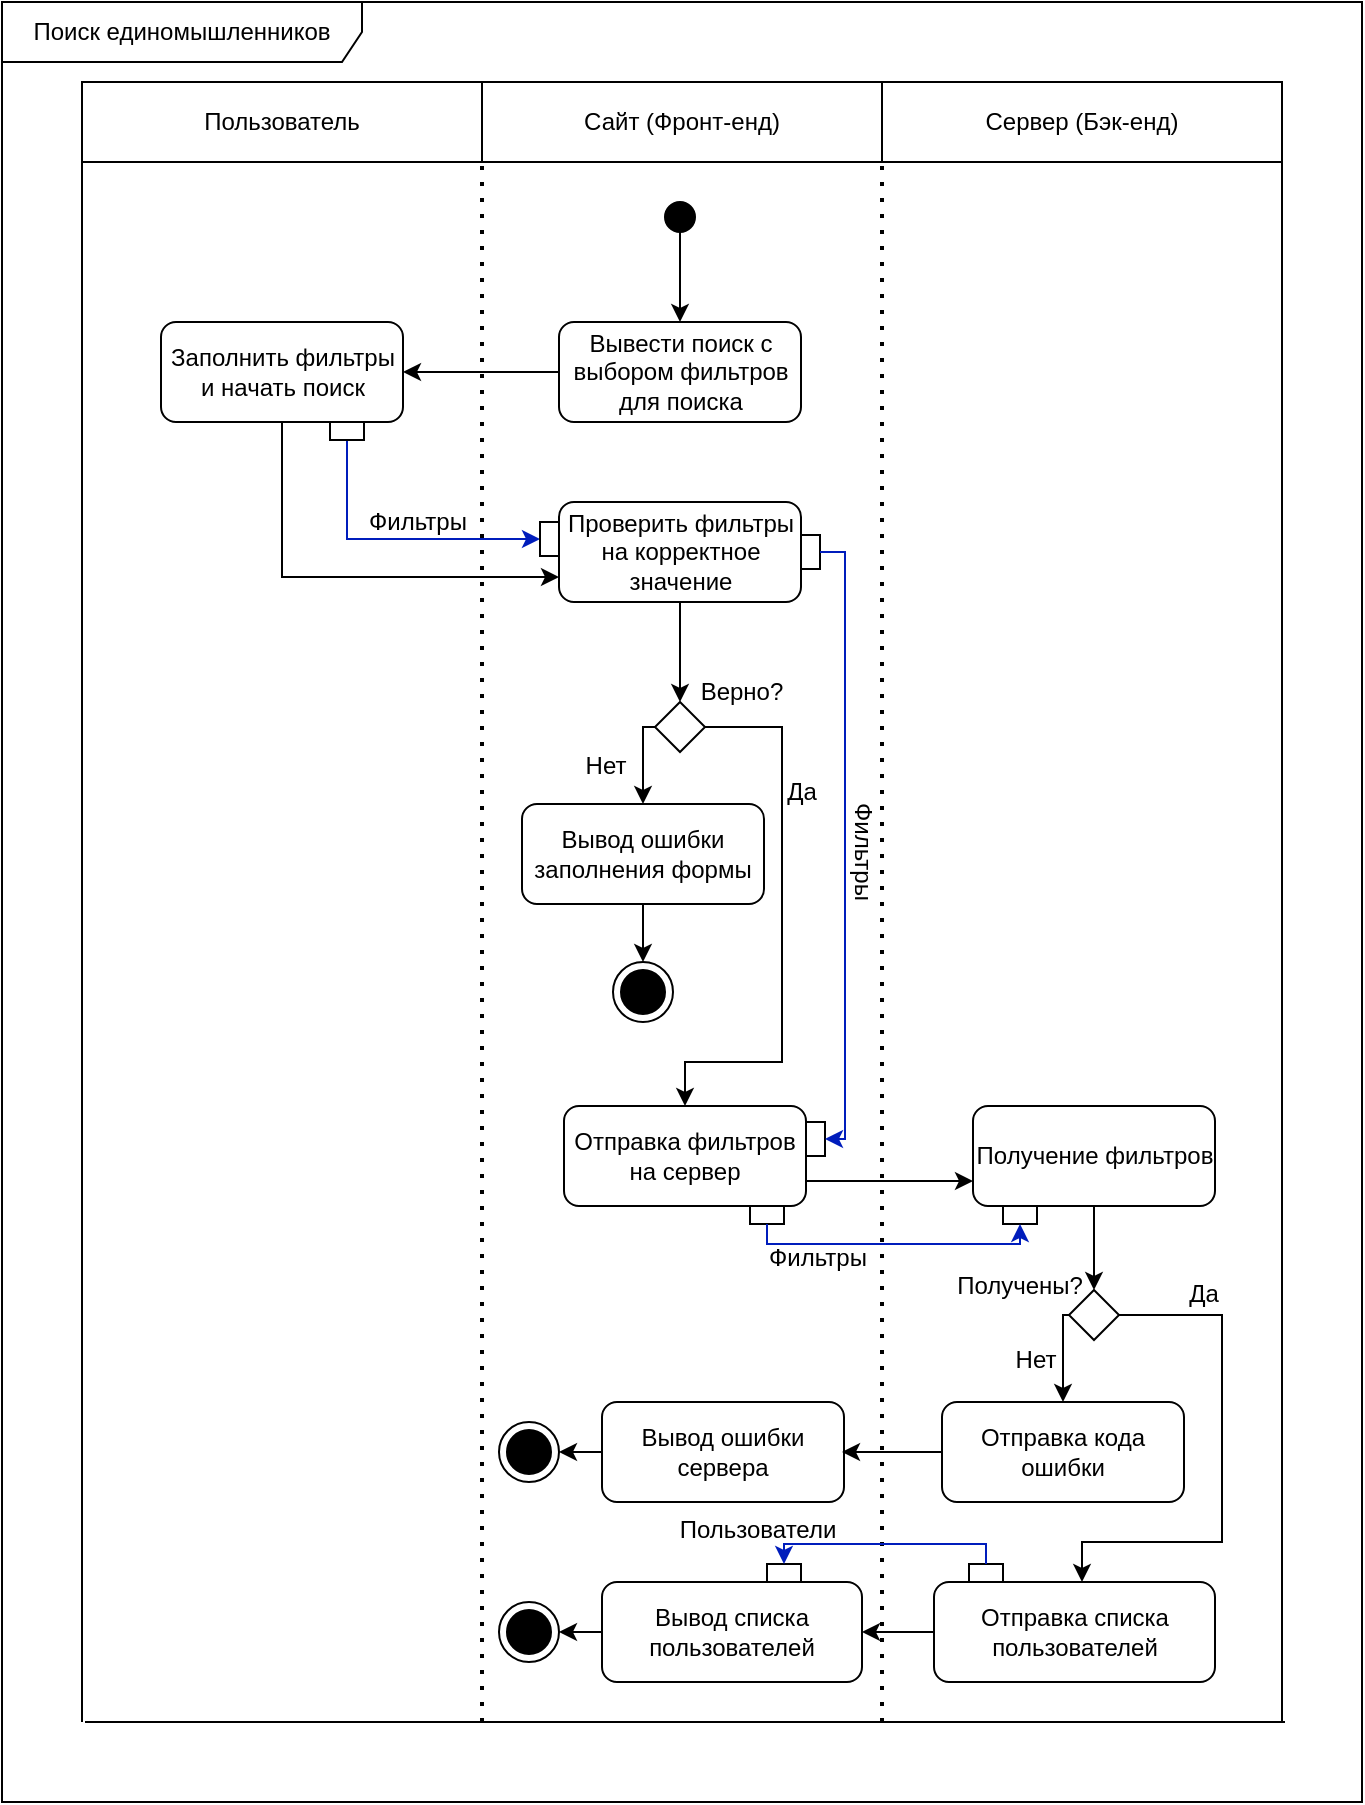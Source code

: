 <mxfile version="22.1.4" type="device">
  <diagram id="RIsx4OWrCgGug_Piqi56" name="Страница — 1">
    <mxGraphModel dx="2177" dy="1266" grid="1" gridSize="10" guides="1" tooltips="1" connect="1" arrows="1" fold="1" page="1" pageScale="1" pageWidth="827" pageHeight="1169" math="0" shadow="0">
      <root>
        <mxCell id="0" />
        <mxCell id="1" parent="0" />
        <mxCell id="4a9bZZS92-BhcnEdYSsW-15" value="" style="ellipse;fillColor=strokeColor;html=1;" parent="1" vertex="1">
          <mxGeometry x="371.5" y="100" width="15" height="15" as="geometry" />
        </mxCell>
        <mxCell id="4a9bZZS92-BhcnEdYSsW-21" value="Пользователь" style="text;html=1;strokeColor=default;fillColor=none;align=center;verticalAlign=middle;whiteSpace=wrap;rounded=0;" parent="1" vertex="1">
          <mxGeometry x="80" y="40" width="200" height="40" as="geometry" />
        </mxCell>
        <mxCell id="4a9bZZS92-BhcnEdYSsW-22" value="Сайт (Фронт-енд)" style="text;html=1;strokeColor=default;fillColor=none;align=center;verticalAlign=middle;whiteSpace=wrap;rounded=0;" parent="1" vertex="1">
          <mxGeometry x="280" y="40" width="200" height="40" as="geometry" />
        </mxCell>
        <mxCell id="4a9bZZS92-BhcnEdYSsW-23" value="Сервер (Бэк-енд)" style="text;html=1;strokeColor=default;fillColor=none;align=center;verticalAlign=middle;whiteSpace=wrap;rounded=0;" parent="1" vertex="1">
          <mxGeometry x="480" y="40" width="200" height="40" as="geometry" />
        </mxCell>
        <mxCell id="4a9bZZS92-BhcnEdYSsW-24" value="" style="endArrow=classic;html=1;rounded=0;exitX=0.5;exitY=1;exitDx=0;exitDy=0;" parent="1" source="4a9bZZS92-BhcnEdYSsW-15" edge="1">
          <mxGeometry width="50" height="50" relative="1" as="geometry">
            <mxPoint x="339" y="350" as="sourcePoint" />
            <mxPoint x="379" y="160" as="targetPoint" />
          </mxGeometry>
        </mxCell>
        <mxCell id="4a9bZZS92-BhcnEdYSsW-26" value="Вывести поиск с выбором фильтров для поиска" style="text;html=1;strokeColor=default;fillColor=none;align=center;verticalAlign=middle;whiteSpace=wrap;rounded=1;" parent="1" vertex="1">
          <mxGeometry x="318.5" y="160" width="121" height="50" as="geometry" />
        </mxCell>
        <mxCell id="4a9bZZS92-BhcnEdYSsW-27" value="" style="endArrow=classic;html=1;rounded=0;exitX=0;exitY=0.5;exitDx=0;exitDy=0;entryX=1;entryY=0.5;entryDx=0;entryDy=0;" parent="1" source="4a9bZZS92-BhcnEdYSsW-26" target="4a9bZZS92-BhcnEdYSsW-28" edge="1">
          <mxGeometry width="50" height="50" relative="1" as="geometry">
            <mxPoint x="320" y="350" as="sourcePoint" />
            <mxPoint x="240" y="185" as="targetPoint" />
          </mxGeometry>
        </mxCell>
        <mxCell id="4a9bZZS92-BhcnEdYSsW-28" value="Заполнить фильтры и начать поиск" style="text;html=1;strokeColor=default;fillColor=none;align=center;verticalAlign=middle;whiteSpace=wrap;rounded=1;" parent="1" vertex="1">
          <mxGeometry x="119.5" y="160" width="121" height="50" as="geometry" />
        </mxCell>
        <mxCell id="4a9bZZS92-BhcnEdYSsW-29" value="" style="endArrow=classic;html=1;rounded=0;exitX=0.5;exitY=1;exitDx=0;exitDy=0;entryX=0;entryY=0.75;entryDx=0;entryDy=0;edgeStyle=orthogonalEdgeStyle;" parent="1" source="4a9bZZS92-BhcnEdYSsW-28" target="4a9bZZS92-BhcnEdYSsW-30" edge="1">
          <mxGeometry width="50" height="50" relative="1" as="geometry">
            <mxPoint x="310" y="195" as="sourcePoint" />
            <mxPoint x="270" y="280" as="targetPoint" />
          </mxGeometry>
        </mxCell>
        <mxCell id="4a9bZZS92-BhcnEdYSsW-30" value="Проверить фильтры на корректное значение" style="text;html=1;strokeColor=default;fillColor=none;align=center;verticalAlign=middle;whiteSpace=wrap;rounded=1;" parent="1" vertex="1">
          <mxGeometry x="318.5" y="250" width="121" height="50" as="geometry" />
        </mxCell>
        <mxCell id="4a9bZZS92-BhcnEdYSsW-31" value="" style="endArrow=classic;html=1;rounded=0;exitX=0.5;exitY=1;exitDx=0;exitDy=0;entryX=0.5;entryY=0;entryDx=0;entryDy=0;" parent="1" source="4a9bZZS92-BhcnEdYSsW-30" target="4a9bZZS92-BhcnEdYSsW-32" edge="1">
          <mxGeometry width="50" height="50" relative="1" as="geometry">
            <mxPoint x="383" y="450" as="sourcePoint" />
            <mxPoint x="379" y="350" as="targetPoint" />
          </mxGeometry>
        </mxCell>
        <mxCell id="4a9bZZS92-BhcnEdYSsW-35" style="edgeStyle=orthogonalEdgeStyle;rounded=0;orthogonalLoop=1;jettySize=auto;html=1;exitX=1;exitY=0.5;exitDx=0;exitDy=0;entryX=0.5;entryY=0;entryDx=0;entryDy=0;" parent="1" source="4a9bZZS92-BhcnEdYSsW-32" target="4a9bZZS92-BhcnEdYSsW-44" edge="1">
          <mxGeometry relative="1" as="geometry">
            <mxPoint x="379" y="480" as="targetPoint" />
            <Array as="points">
              <mxPoint x="430" y="363" />
              <mxPoint x="430" y="530" />
              <mxPoint x="382" y="530" />
            </Array>
          </mxGeometry>
        </mxCell>
        <mxCell id="4a9bZZS92-BhcnEdYSsW-36" style="edgeStyle=orthogonalEdgeStyle;rounded=0;orthogonalLoop=1;jettySize=auto;html=1;exitX=0.5;exitY=1;exitDx=0;exitDy=0;entryX=0.5;entryY=0;entryDx=0;entryDy=0;" parent="1" source="4a9bZZS92-BhcnEdYSsW-55" target="4a9bZZS92-BhcnEdYSsW-40" edge="1">
          <mxGeometry relative="1" as="geometry">
            <mxPoint x="329" y="420" as="targetPoint" />
          </mxGeometry>
        </mxCell>
        <mxCell id="4a9bZZS92-BhcnEdYSsW-32" value="" style="rhombus;whiteSpace=wrap;html=1;" parent="1" vertex="1">
          <mxGeometry x="366.5" y="350" width="25" height="25" as="geometry" />
        </mxCell>
        <mxCell id="4a9bZZS92-BhcnEdYSsW-37" value="Верно?" style="text;html=1;strokeColor=none;fillColor=none;align=center;verticalAlign=middle;whiteSpace=wrap;rounded=0;" parent="1" vertex="1">
          <mxGeometry x="379.5" y="330" width="60" height="30" as="geometry" />
        </mxCell>
        <mxCell id="4a9bZZS92-BhcnEdYSsW-38" value="Нет" style="text;html=1;strokeColor=none;fillColor=none;align=center;verticalAlign=middle;whiteSpace=wrap;rounded=0;" parent="1" vertex="1">
          <mxGeometry x="312" y="367" width="60" height="30" as="geometry" />
        </mxCell>
        <mxCell id="4a9bZZS92-BhcnEdYSsW-39" value="Да" style="text;html=1;strokeColor=none;fillColor=none;align=center;verticalAlign=middle;whiteSpace=wrap;rounded=0;" parent="1" vertex="1">
          <mxGeometry x="410" y="380" width="60" height="30" as="geometry" />
        </mxCell>
        <mxCell id="4a9bZZS92-BhcnEdYSsW-40" value="" style="ellipse;html=1;shape=endState;fillColor=strokeColor;" parent="1" vertex="1">
          <mxGeometry x="345.5" y="480" width="30" height="30" as="geometry" />
        </mxCell>
        <mxCell id="4a9bZZS92-BhcnEdYSsW-41" value="" style="endArrow=none;dashed=1;html=1;dashPattern=1 3;strokeWidth=2;rounded=0;entryX=0;entryY=1;entryDx=0;entryDy=0;" parent="1" target="4a9bZZS92-BhcnEdYSsW-22" edge="1">
          <mxGeometry width="50" height="50" relative="1" as="geometry">
            <mxPoint x="280" y="860" as="sourcePoint" />
            <mxPoint x="370" y="300" as="targetPoint" />
          </mxGeometry>
        </mxCell>
        <mxCell id="4a9bZZS92-BhcnEdYSsW-42" value="" style="endArrow=none;dashed=1;html=1;dashPattern=1 3;strokeWidth=2;rounded=0;entryX=0;entryY=1;entryDx=0;entryDy=0;" parent="1" edge="1">
          <mxGeometry width="50" height="50" relative="1" as="geometry">
            <mxPoint x="480" y="860" as="sourcePoint" />
            <mxPoint x="480" y="80" as="targetPoint" />
          </mxGeometry>
        </mxCell>
        <mxCell id="4a9bZZS92-BhcnEdYSsW-43" value="" style="endArrow=none;html=1;rounded=0;entryX=0;entryY=1;entryDx=0;entryDy=0;" parent="1" target="4a9bZZS92-BhcnEdYSsW-21" edge="1">
          <mxGeometry width="50" height="50" relative="1" as="geometry">
            <mxPoint x="80" y="860" as="sourcePoint" />
            <mxPoint x="370" y="300" as="targetPoint" />
          </mxGeometry>
        </mxCell>
        <mxCell id="4a9bZZS92-BhcnEdYSsW-44" value="Отправка фильтров на сервер" style="text;html=1;strokeColor=default;fillColor=none;align=center;verticalAlign=middle;whiteSpace=wrap;rounded=1;" parent="1" vertex="1">
          <mxGeometry x="321" y="552" width="121" height="50" as="geometry" />
        </mxCell>
        <mxCell id="4a9bZZS92-BhcnEdYSsW-45" value="" style="endArrow=classic;html=1;rounded=0;exitX=1;exitY=0.75;exitDx=0;exitDy=0;entryX=0;entryY=0.75;entryDx=0;entryDy=0;" parent="1" source="4a9bZZS92-BhcnEdYSsW-44" target="4a9bZZS92-BhcnEdYSsW-46" edge="1">
          <mxGeometry width="50" height="50" relative="1" as="geometry">
            <mxPoint x="510" y="550" as="sourcePoint" />
            <mxPoint x="460" y="505" as="targetPoint" />
          </mxGeometry>
        </mxCell>
        <mxCell id="4a9bZZS92-BhcnEdYSsW-46" value="Получение фильтров" style="text;html=1;strokeColor=default;fillColor=none;align=center;verticalAlign=middle;whiteSpace=wrap;rounded=1;" parent="1" vertex="1">
          <mxGeometry x="525.5" y="552" width="121" height="50" as="geometry" />
        </mxCell>
        <mxCell id="4a9bZZS92-BhcnEdYSsW-47" value="" style="endArrow=classic;html=1;rounded=0;exitX=0.5;exitY=1;exitDx=0;exitDy=0;entryX=0.5;entryY=0;entryDx=0;entryDy=0;" parent="1" source="4a9bZZS92-BhcnEdYSsW-46" target="4a9bZZS92-BhcnEdYSsW-48" edge="1">
          <mxGeometry width="50" height="50" relative="1" as="geometry">
            <mxPoint x="585.5" y="622" as="sourcePoint" />
            <mxPoint x="586" y="642" as="targetPoint" />
          </mxGeometry>
        </mxCell>
        <mxCell id="4a9bZZS92-BhcnEdYSsW-51" style="edgeStyle=orthogonalEdgeStyle;rounded=0;orthogonalLoop=1;jettySize=auto;html=1;exitX=1;exitY=0.5;exitDx=0;exitDy=0;entryX=0.5;entryY=0;entryDx=0;entryDy=0;" parent="1" source="4a9bZZS92-BhcnEdYSsW-48" edge="1">
          <mxGeometry relative="1" as="geometry">
            <mxPoint x="580" y="790" as="targetPoint" />
            <Array as="points">
              <mxPoint x="650" y="657" />
              <mxPoint x="650" y="770" />
              <mxPoint x="580" y="770" />
            </Array>
          </mxGeometry>
        </mxCell>
        <mxCell id="4a9bZZS92-BhcnEdYSsW-53" style="edgeStyle=orthogonalEdgeStyle;rounded=0;orthogonalLoop=1;jettySize=auto;html=1;exitX=0;exitY=0.5;exitDx=0;exitDy=0;entryX=0.5;entryY=0;entryDx=0;entryDy=0;" parent="1" source="4a9bZZS92-BhcnEdYSsW-48" target="4a9bZZS92-BhcnEdYSsW-58" edge="1">
          <mxGeometry relative="1" as="geometry">
            <mxPoint x="542.75" y="702" as="targetPoint" />
            <Array as="points">
              <mxPoint x="570" y="657" />
            </Array>
          </mxGeometry>
        </mxCell>
        <mxCell id="4a9bZZS92-BhcnEdYSsW-48" value="" style="rhombus;whiteSpace=wrap;html=1;" parent="1" vertex="1">
          <mxGeometry x="573.5" y="644" width="25" height="25" as="geometry" />
        </mxCell>
        <mxCell id="4a9bZZS92-BhcnEdYSsW-49" value="Получены?" style="text;html=1;strokeColor=none;fillColor=none;align=center;verticalAlign=middle;whiteSpace=wrap;rounded=0;" parent="1" vertex="1">
          <mxGeometry x="519" y="629" width="60" height="25" as="geometry" />
        </mxCell>
        <mxCell id="4a9bZZS92-BhcnEdYSsW-56" value="" style="edgeStyle=orthogonalEdgeStyle;rounded=0;orthogonalLoop=1;jettySize=auto;html=1;exitX=0;exitY=0.5;exitDx=0;exitDy=0;entryX=0.5;entryY=0;entryDx=0;entryDy=0;" parent="1" source="4a9bZZS92-BhcnEdYSsW-32" target="4a9bZZS92-BhcnEdYSsW-55" edge="1">
          <mxGeometry relative="1" as="geometry">
            <mxPoint x="325" y="480" as="targetPoint" />
            <mxPoint x="367" y="363" as="sourcePoint" />
          </mxGeometry>
        </mxCell>
        <mxCell id="4a9bZZS92-BhcnEdYSsW-55" value="Вывод ошибки заполнения формы" style="text;html=1;strokeColor=default;fillColor=none;align=center;verticalAlign=middle;whiteSpace=wrap;rounded=1;" parent="1" vertex="1">
          <mxGeometry x="300" y="401" width="121" height="50" as="geometry" />
        </mxCell>
        <mxCell id="4a9bZZS92-BhcnEdYSsW-57" value="Нет" style="text;html=1;strokeColor=none;fillColor=none;align=center;verticalAlign=middle;whiteSpace=wrap;rounded=0;" parent="1" vertex="1">
          <mxGeometry x="527" y="664" width="60" height="30" as="geometry" />
        </mxCell>
        <mxCell id="4a9bZZS92-BhcnEdYSsW-58" value="Отправка кода ошибки" style="text;html=1;strokeColor=default;fillColor=none;align=center;verticalAlign=middle;whiteSpace=wrap;rounded=1;" parent="1" vertex="1">
          <mxGeometry x="510" y="700" width="121" height="50" as="geometry" />
        </mxCell>
        <mxCell id="4a9bZZS92-BhcnEdYSsW-60" value="" style="endArrow=none;html=1;rounded=0;entryX=0;entryY=1;entryDx=0;entryDy=0;" parent="1" edge="1">
          <mxGeometry width="50" height="50" relative="1" as="geometry">
            <mxPoint x="680" y="860" as="sourcePoint" />
            <mxPoint x="680" y="80" as="targetPoint" />
          </mxGeometry>
        </mxCell>
        <mxCell id="4a9bZZS92-BhcnEdYSsW-61" value="Да" style="text;html=1;strokeColor=none;fillColor=none;align=center;verticalAlign=middle;whiteSpace=wrap;rounded=0;" parent="1" vertex="1">
          <mxGeometry x="611" y="631" width="60" height="30" as="geometry" />
        </mxCell>
        <mxCell id="4a9bZZS92-BhcnEdYSsW-63" value="" style="endArrow=classic;html=1;rounded=0;exitX=0;exitY=0.5;exitDx=0;exitDy=0;" parent="1" source="4a9bZZS92-BhcnEdYSsW-58" edge="1">
          <mxGeometry width="50" height="50" relative="1" as="geometry">
            <mxPoint x="318.5" y="710" as="sourcePoint" />
            <mxPoint x="460" y="725" as="targetPoint" />
          </mxGeometry>
        </mxCell>
        <mxCell id="4a9bZZS92-BhcnEdYSsW-66" style="edgeStyle=orthogonalEdgeStyle;rounded=0;orthogonalLoop=1;jettySize=auto;html=1;exitX=0;exitY=0.5;exitDx=0;exitDy=0;entryX=1;entryY=0.5;entryDx=0;entryDy=0;" parent="1" source="4a9bZZS92-BhcnEdYSsW-64" target="4a9bZZS92-BhcnEdYSsW-65" edge="1">
          <mxGeometry relative="1" as="geometry" />
        </mxCell>
        <mxCell id="4a9bZZS92-BhcnEdYSsW-64" value="Вывод ошибки сервера" style="text;html=1;strokeColor=default;fillColor=none;align=center;verticalAlign=middle;whiteSpace=wrap;rounded=1;" parent="1" vertex="1">
          <mxGeometry x="340" y="700" width="121" height="50" as="geometry" />
        </mxCell>
        <mxCell id="4a9bZZS92-BhcnEdYSsW-65" value="" style="ellipse;html=1;shape=endState;fillColor=strokeColor;" parent="1" vertex="1">
          <mxGeometry x="288.5" y="710" width="30" height="30" as="geometry" />
        </mxCell>
        <mxCell id="4a9bZZS92-BhcnEdYSsW-73" style="edgeStyle=orthogonalEdgeStyle;rounded=0;orthogonalLoop=1;jettySize=auto;html=1;exitX=0;exitY=0.5;exitDx=0;exitDy=0;entryX=1;entryY=0.5;entryDx=0;entryDy=0;" parent="1" source="4a9bZZS92-BhcnEdYSsW-71" target="4a9bZZS92-BhcnEdYSsW-72" edge="1">
          <mxGeometry relative="1" as="geometry">
            <Array as="points">
              <mxPoint x="480" y="815" />
              <mxPoint x="480" y="815" />
            </Array>
          </mxGeometry>
        </mxCell>
        <mxCell id="4a9bZZS92-BhcnEdYSsW-71" value="Отправка списка пользователей" style="text;html=1;strokeColor=default;fillColor=none;align=center;verticalAlign=middle;whiteSpace=wrap;rounded=1;" parent="1" vertex="1">
          <mxGeometry x="506" y="790" width="140.5" height="50" as="geometry" />
        </mxCell>
        <mxCell id="4a9bZZS92-BhcnEdYSsW-72" value="Вывод списка пользователей" style="text;html=1;strokeColor=default;fillColor=none;align=center;verticalAlign=middle;whiteSpace=wrap;rounded=1;" parent="1" vertex="1">
          <mxGeometry x="340" y="790" width="130" height="50" as="geometry" />
        </mxCell>
        <mxCell id="4a9bZZS92-BhcnEdYSsW-95" value="" style="endArrow=none;html=1;rounded=0;" parent="1" edge="1">
          <mxGeometry width="50" height="50" relative="1" as="geometry">
            <mxPoint x="81.5" y="860" as="sourcePoint" />
            <mxPoint x="681.5" y="860" as="targetPoint" />
          </mxGeometry>
        </mxCell>
        <mxCell id="01D0WKEzNjMwUzCxD3XC-1" value="" style="ellipse;html=1;shape=endState;fillColor=strokeColor;" parent="1" vertex="1">
          <mxGeometry x="288.5" y="800" width="30" height="30" as="geometry" />
        </mxCell>
        <mxCell id="01D0WKEzNjMwUzCxD3XC-2" style="edgeStyle=orthogonalEdgeStyle;rounded=0;orthogonalLoop=1;jettySize=auto;html=1;entryX=1;entryY=0.5;entryDx=0;entryDy=0;" parent="1" target="01D0WKEzNjMwUzCxD3XC-1" edge="1">
          <mxGeometry relative="1" as="geometry">
            <mxPoint x="340" y="815" as="sourcePoint" />
            <mxPoint x="329" y="735" as="targetPoint" />
          </mxGeometry>
        </mxCell>
        <mxCell id="01D0WKEzNjMwUzCxD3XC-4" value="Поиск единомышленников" style="shape=umlFrame;whiteSpace=wrap;html=1;pointerEvents=0;width=180;height=30;" parent="1" vertex="1">
          <mxGeometry x="40" width="680" height="900" as="geometry" />
        </mxCell>
        <mxCell id="zd78l-nvuk4vumnfqibU-2" value="" style="endArrow=classic;html=1;rounded=0;exitX=0.5;exitY=1;exitDx=0;exitDy=0;entryX=0;entryY=0.5;entryDx=0;entryDy=0;fillColor=#0050ef;strokeColor=#001DBC;edgeStyle=orthogonalEdgeStyle;" edge="1" parent="1" source="zd78l-nvuk4vumnfqibU-12" target="zd78l-nvuk4vumnfqibU-3">
          <mxGeometry width="50" height="50" relative="1" as="geometry">
            <mxPoint x="211.75" y="220.25" as="sourcePoint" />
            <mxPoint x="244" y="260" as="targetPoint" />
          </mxGeometry>
        </mxCell>
        <mxCell id="zd78l-nvuk4vumnfqibU-3" value="" style="rounded=0;whiteSpace=wrap;html=1;rotation=0;" vertex="1" parent="1">
          <mxGeometry x="309" y="260" width="9.5" height="17" as="geometry" />
        </mxCell>
        <mxCell id="zd78l-nvuk4vumnfqibU-4" value="Фильтры" style="text;html=1;strokeColor=none;fillColor=none;align=center;verticalAlign=middle;whiteSpace=wrap;rounded=0;" vertex="1" parent="1">
          <mxGeometry x="218" y="245" width="60" height="30" as="geometry" />
        </mxCell>
        <mxCell id="zd78l-nvuk4vumnfqibU-5" value="" style="rounded=0;whiteSpace=wrap;html=1;rotation=0;" vertex="1" parent="1">
          <mxGeometry x="439.5" y="266.5" width="9.5" height="17" as="geometry" />
        </mxCell>
        <mxCell id="zd78l-nvuk4vumnfqibU-6" value="" style="rounded=0;whiteSpace=wrap;html=1;rotation=0;" vertex="1" parent="1">
          <mxGeometry x="442" y="560" width="9.5" height="17" as="geometry" />
        </mxCell>
        <mxCell id="zd78l-nvuk4vumnfqibU-8" value="" style="endArrow=classic;html=1;rounded=0;exitX=1;exitY=0.5;exitDx=0;exitDy=0;entryX=1;entryY=0.5;entryDx=0;entryDy=0;fillColor=#0050ef;strokeColor=#001DBC;edgeStyle=orthogonalEdgeStyle;" edge="1" parent="1" source="zd78l-nvuk4vumnfqibU-5" target="zd78l-nvuk4vumnfqibU-6">
          <mxGeometry width="50" height="50" relative="1" as="geometry">
            <mxPoint x="274.5" y="320.5" as="sourcePoint" />
            <mxPoint x="371.5" y="369.5" as="targetPoint" />
          </mxGeometry>
        </mxCell>
        <mxCell id="zd78l-nvuk4vumnfqibU-9" value="Фильтры" style="text;html=1;strokeColor=none;fillColor=none;align=center;verticalAlign=middle;whiteSpace=wrap;rounded=0;rotation=90;" vertex="1" parent="1">
          <mxGeometry x="447" y="412" width="47" height="26" as="geometry" />
        </mxCell>
        <mxCell id="zd78l-nvuk4vumnfqibU-11" value="" style="rounded=0;whiteSpace=wrap;html=1;rotation=0;" vertex="1" parent="1">
          <mxGeometry x="414" y="602" width="17" height="9" as="geometry" />
        </mxCell>
        <mxCell id="zd78l-nvuk4vumnfqibU-12" value="" style="rounded=0;whiteSpace=wrap;html=1;rotation=0;" vertex="1" parent="1">
          <mxGeometry x="204" y="210" width="17" height="9" as="geometry" />
        </mxCell>
        <mxCell id="zd78l-nvuk4vumnfqibU-13" value="" style="rounded=0;whiteSpace=wrap;html=1;rotation=0;" vertex="1" parent="1">
          <mxGeometry x="540.5" y="602" width="17" height="9" as="geometry" />
        </mxCell>
        <mxCell id="zd78l-nvuk4vumnfqibU-15" value="" style="endArrow=classic;html=1;rounded=0;exitX=0.5;exitY=1;exitDx=0;exitDy=0;entryX=0.5;entryY=1;entryDx=0;entryDy=0;fillColor=#0050ef;strokeColor=#001DBC;edgeStyle=orthogonalEdgeStyle;" edge="1" parent="1" source="zd78l-nvuk4vumnfqibU-11" target="zd78l-nvuk4vumnfqibU-13">
          <mxGeometry width="50" height="50" relative="1" as="geometry">
            <mxPoint x="364.5" y="644" as="sourcePoint" />
            <mxPoint x="460.5" y="694" as="targetPoint" />
          </mxGeometry>
        </mxCell>
        <mxCell id="zd78l-nvuk4vumnfqibU-16" value="Фильтры" style="text;html=1;strokeColor=none;fillColor=none;align=center;verticalAlign=middle;whiteSpace=wrap;rounded=0;" vertex="1" parent="1">
          <mxGeometry x="418" y="613" width="60" height="30" as="geometry" />
        </mxCell>
        <mxCell id="zd78l-nvuk4vumnfqibU-17" value="" style="rounded=0;whiteSpace=wrap;html=1;rotation=0;" vertex="1" parent="1">
          <mxGeometry x="523.5" y="781" width="17" height="9" as="geometry" />
        </mxCell>
        <mxCell id="zd78l-nvuk4vumnfqibU-18" value="" style="rounded=0;whiteSpace=wrap;html=1;rotation=0;" vertex="1" parent="1">
          <mxGeometry x="422.5" y="781" width="17" height="9" as="geometry" />
        </mxCell>
        <mxCell id="zd78l-nvuk4vumnfqibU-19" value="" style="endArrow=classic;html=1;rounded=0;exitX=0.5;exitY=0;exitDx=0;exitDy=0;entryX=0.5;entryY=0;entryDx=0;entryDy=0;fillColor=#0050ef;strokeColor=#001DBC;edgeStyle=orthogonalEdgeStyle;" edge="1" parent="1" source="zd78l-nvuk4vumnfqibU-17" target="zd78l-nvuk4vumnfqibU-18">
          <mxGeometry width="50" height="50" relative="1" as="geometry">
            <mxPoint x="433" y="621" as="sourcePoint" />
            <mxPoint x="559" y="621" as="targetPoint" />
          </mxGeometry>
        </mxCell>
        <mxCell id="zd78l-nvuk4vumnfqibU-20" value="Пользователи" style="text;html=1;strokeColor=none;fillColor=none;align=center;verticalAlign=middle;whiteSpace=wrap;rounded=0;" vertex="1" parent="1">
          <mxGeometry x="388" y="749" width="60" height="30" as="geometry" />
        </mxCell>
      </root>
    </mxGraphModel>
  </diagram>
</mxfile>
